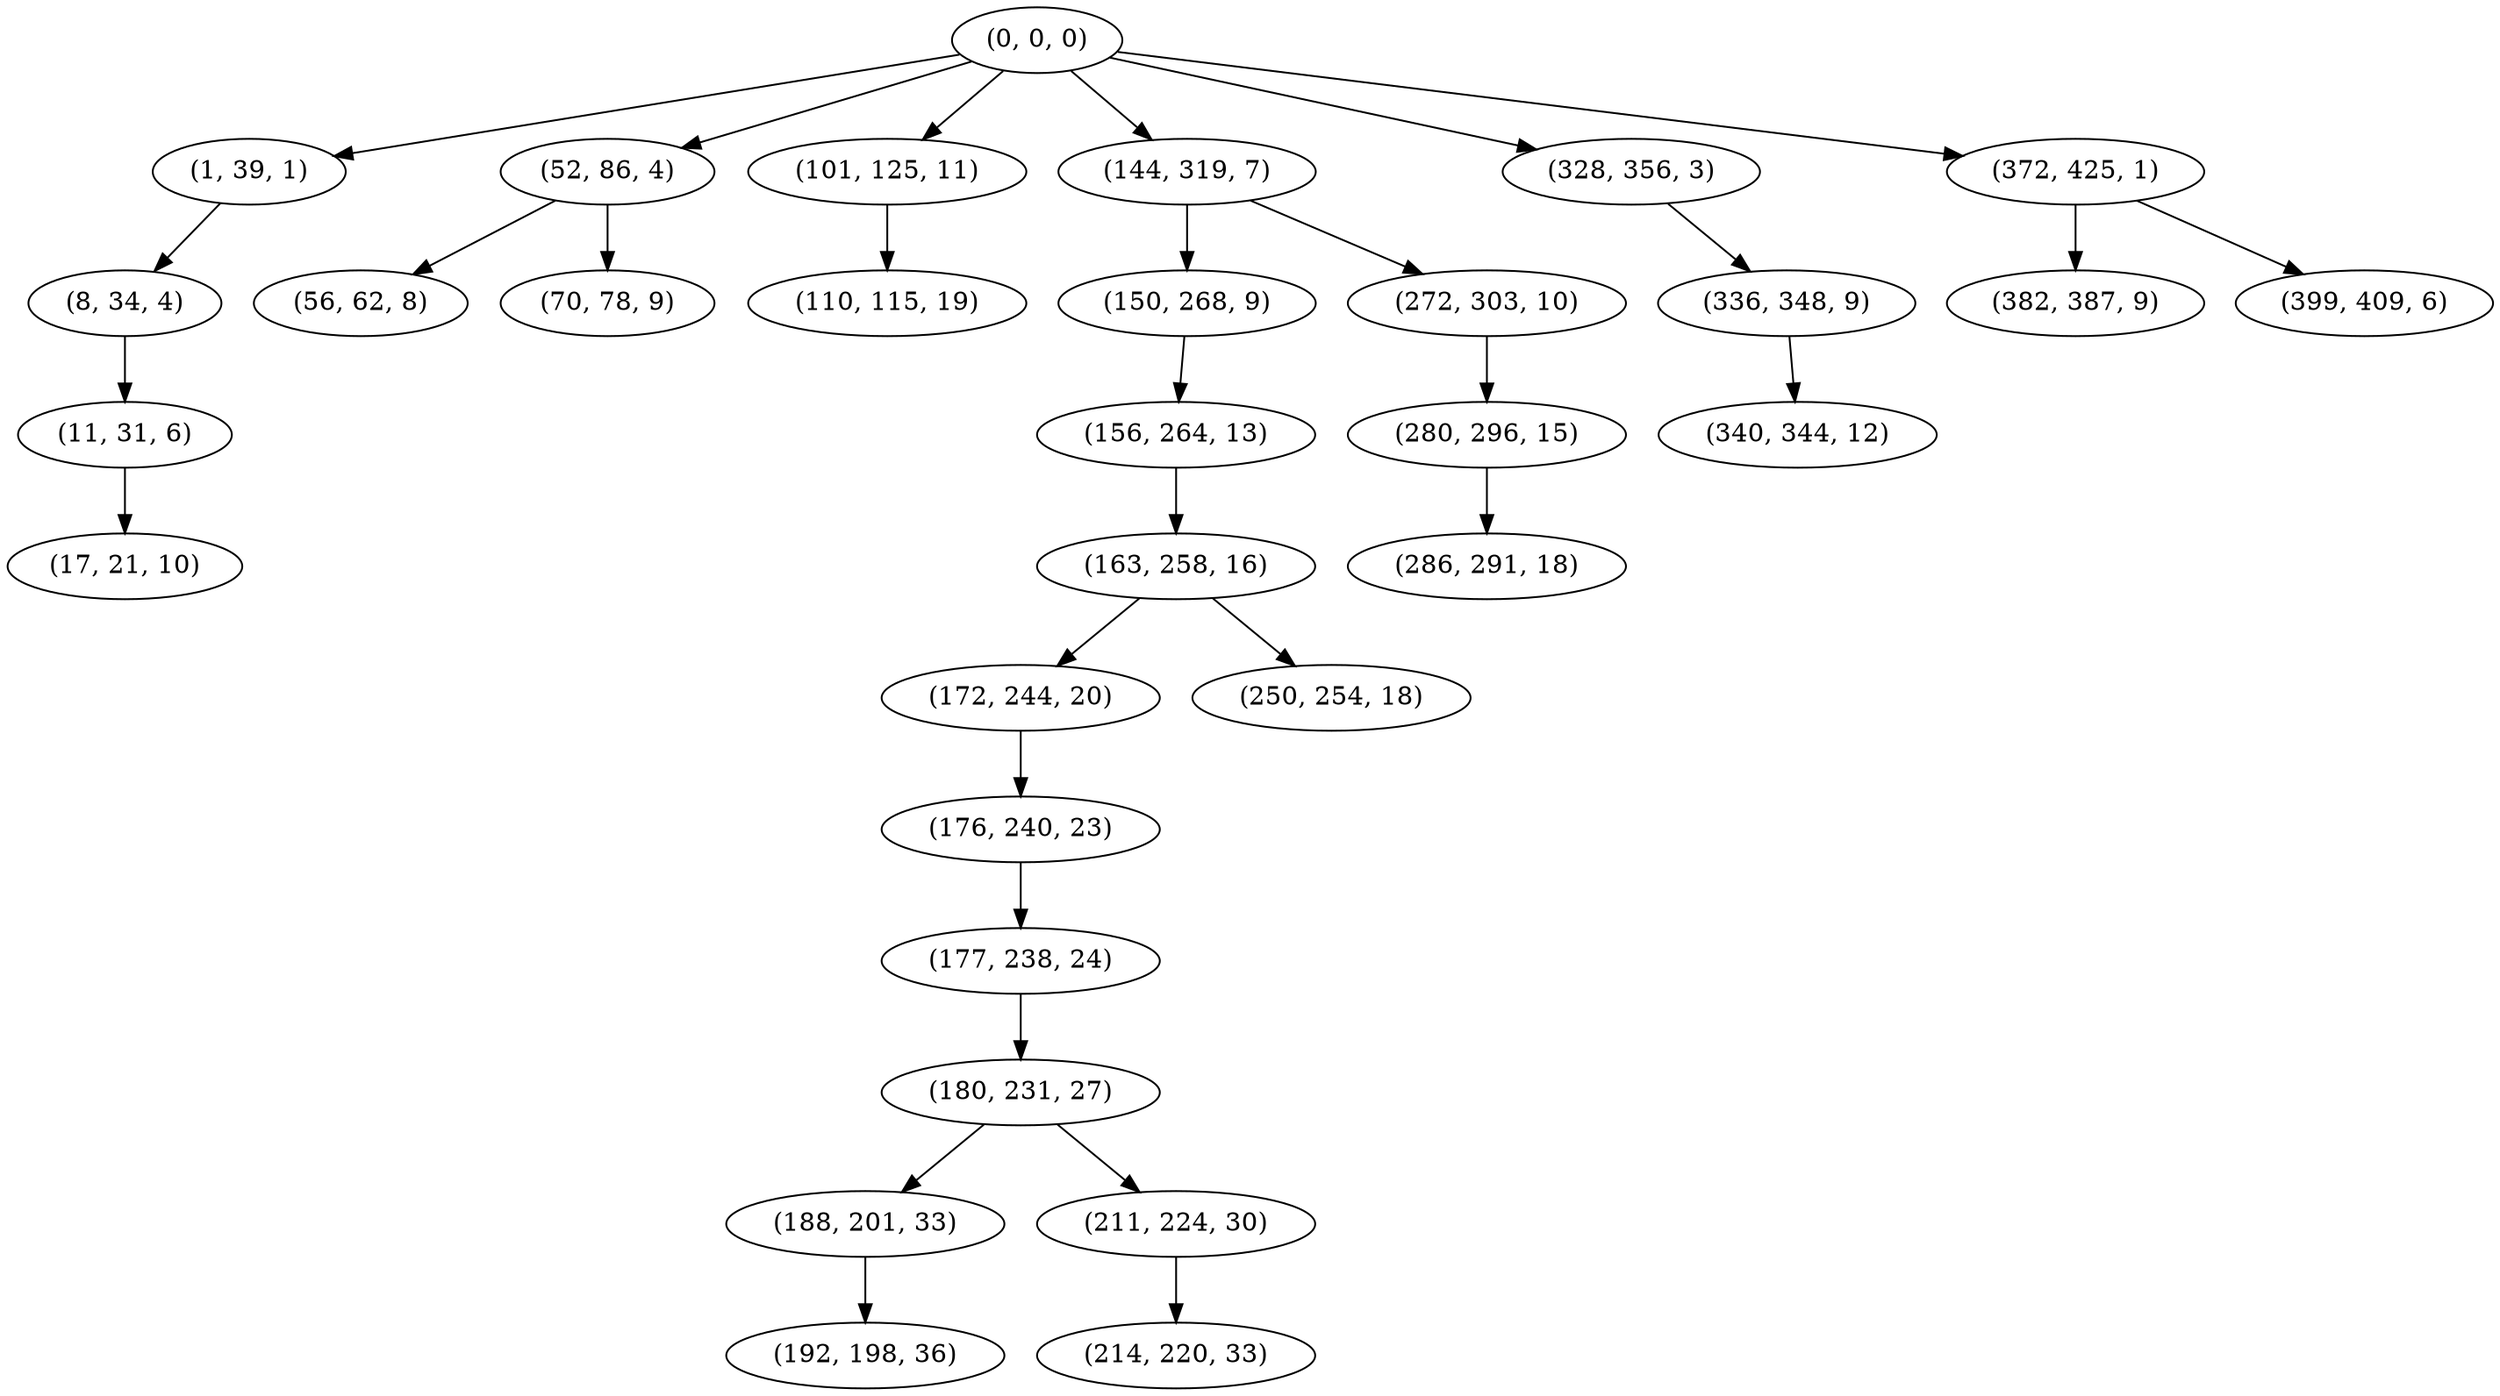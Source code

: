digraph tree {
    "(0, 0, 0)";
    "(1, 39, 1)";
    "(8, 34, 4)";
    "(11, 31, 6)";
    "(17, 21, 10)";
    "(52, 86, 4)";
    "(56, 62, 8)";
    "(70, 78, 9)";
    "(101, 125, 11)";
    "(110, 115, 19)";
    "(144, 319, 7)";
    "(150, 268, 9)";
    "(156, 264, 13)";
    "(163, 258, 16)";
    "(172, 244, 20)";
    "(176, 240, 23)";
    "(177, 238, 24)";
    "(180, 231, 27)";
    "(188, 201, 33)";
    "(192, 198, 36)";
    "(211, 224, 30)";
    "(214, 220, 33)";
    "(250, 254, 18)";
    "(272, 303, 10)";
    "(280, 296, 15)";
    "(286, 291, 18)";
    "(328, 356, 3)";
    "(336, 348, 9)";
    "(340, 344, 12)";
    "(372, 425, 1)";
    "(382, 387, 9)";
    "(399, 409, 6)";
    "(0, 0, 0)" -> "(1, 39, 1)";
    "(0, 0, 0)" -> "(52, 86, 4)";
    "(0, 0, 0)" -> "(101, 125, 11)";
    "(0, 0, 0)" -> "(144, 319, 7)";
    "(0, 0, 0)" -> "(328, 356, 3)";
    "(0, 0, 0)" -> "(372, 425, 1)";
    "(1, 39, 1)" -> "(8, 34, 4)";
    "(8, 34, 4)" -> "(11, 31, 6)";
    "(11, 31, 6)" -> "(17, 21, 10)";
    "(52, 86, 4)" -> "(56, 62, 8)";
    "(52, 86, 4)" -> "(70, 78, 9)";
    "(101, 125, 11)" -> "(110, 115, 19)";
    "(144, 319, 7)" -> "(150, 268, 9)";
    "(144, 319, 7)" -> "(272, 303, 10)";
    "(150, 268, 9)" -> "(156, 264, 13)";
    "(156, 264, 13)" -> "(163, 258, 16)";
    "(163, 258, 16)" -> "(172, 244, 20)";
    "(163, 258, 16)" -> "(250, 254, 18)";
    "(172, 244, 20)" -> "(176, 240, 23)";
    "(176, 240, 23)" -> "(177, 238, 24)";
    "(177, 238, 24)" -> "(180, 231, 27)";
    "(180, 231, 27)" -> "(188, 201, 33)";
    "(180, 231, 27)" -> "(211, 224, 30)";
    "(188, 201, 33)" -> "(192, 198, 36)";
    "(211, 224, 30)" -> "(214, 220, 33)";
    "(272, 303, 10)" -> "(280, 296, 15)";
    "(280, 296, 15)" -> "(286, 291, 18)";
    "(328, 356, 3)" -> "(336, 348, 9)";
    "(336, 348, 9)" -> "(340, 344, 12)";
    "(372, 425, 1)" -> "(382, 387, 9)";
    "(372, 425, 1)" -> "(399, 409, 6)";
}
